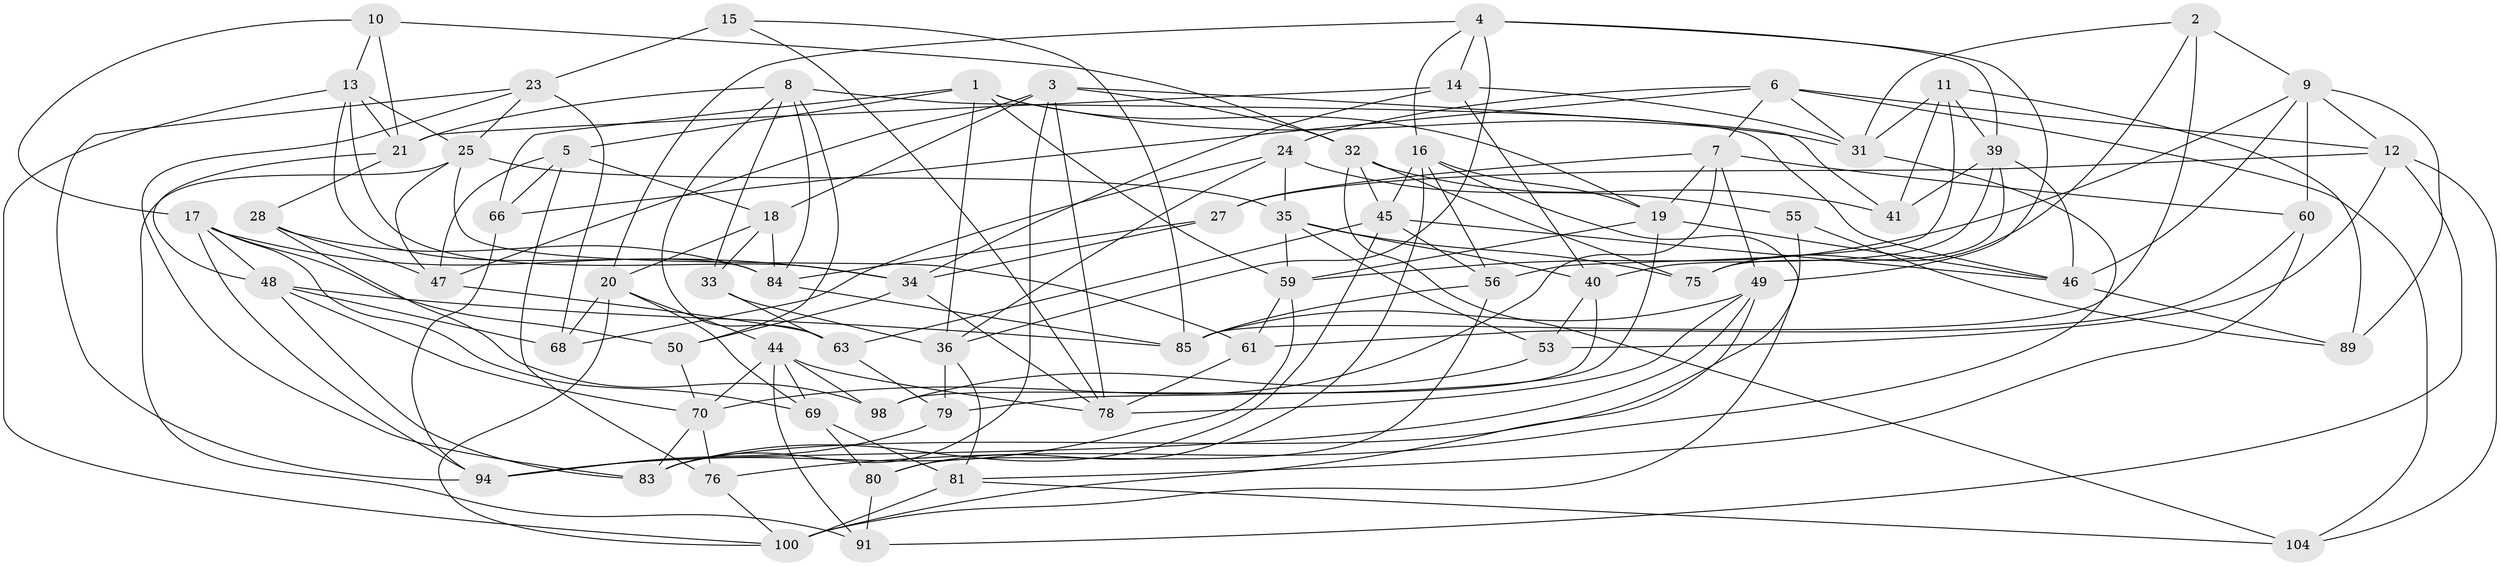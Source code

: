 // original degree distribution, {4: 1.0}
// Generated by graph-tools (version 1.1) at 2025/42/03/06/25 10:42:20]
// undirected, 68 vertices, 175 edges
graph export_dot {
graph [start="1"]
  node [color=gray90,style=filled];
  1 [super="+62"];
  2;
  3 [super="+38"];
  4 [super="+113"];
  5 [super="+92"];
  6 [super="+22"];
  7 [super="+111"];
  8 [super="+77"];
  9 [super="+109"];
  10;
  11 [super="+30"];
  12 [super="+29"];
  13 [super="+93"];
  14 [super="+73"];
  15;
  16 [super="+42"];
  17 [super="+26"];
  18 [super="+54"];
  19 [super="+58"];
  20 [super="+82"];
  21 [super="+90"];
  23 [super="+97"];
  24 [super="+71"];
  25 [super="+57"];
  27;
  28;
  31 [super="+43"];
  32 [super="+37"];
  33;
  34 [super="+67"];
  35 [super="+103"];
  36 [super="+107"];
  39 [super="+52"];
  40 [super="+86"];
  41;
  44 [super="+51"];
  45 [super="+99"];
  46 [super="+101"];
  47 [super="+64"];
  48 [super="+65"];
  49 [super="+95"];
  50;
  53;
  55;
  56 [super="+106"];
  59 [super="+74"];
  60;
  61;
  63 [super="+87"];
  66;
  68;
  69 [super="+102"];
  70 [super="+72"];
  75;
  76;
  78 [super="+88"];
  79;
  80;
  81 [super="+108"];
  83 [super="+96"];
  84 [super="+112"];
  85 [super="+110"];
  89;
  91;
  94 [super="+105"];
  98;
  100 [super="+114"];
  104;
  1 -- 19;
  1 -- 66;
  1 -- 31;
  1 -- 36;
  1 -- 5;
  1 -- 59;
  2 -- 75;
  2 -- 85;
  2 -- 9;
  2 -- 31;
  3 -- 47;
  3 -- 41;
  3 -- 32;
  3 -- 83;
  3 -- 78;
  3 -- 18;
  4 -- 14;
  4 -- 36;
  4 -- 16;
  4 -- 20;
  4 -- 39;
  4 -- 49;
  5 -- 76;
  5 -- 66;
  5 -- 18 [weight=2];
  5 -- 47;
  6 -- 104;
  6 -- 66;
  6 -- 7;
  6 -- 31;
  6 -- 12;
  6 -- 24;
  7 -- 70;
  7 -- 19;
  7 -- 27;
  7 -- 60;
  7 -- 49;
  8 -- 33;
  8 -- 63;
  8 -- 50;
  8 -- 84;
  8 -- 21;
  8 -- 46;
  9 -- 89;
  9 -- 60;
  9 -- 12;
  9 -- 46;
  9 -- 59;
  10 -- 32;
  10 -- 13;
  10 -- 21;
  10 -- 17;
  11 -- 39;
  11 -- 89;
  11 -- 31;
  11 -- 56 [weight=2];
  11 -- 41;
  12 -- 53;
  12 -- 27;
  12 -- 104;
  12 -- 91;
  13 -- 100;
  13 -- 34;
  13 -- 84;
  13 -- 25;
  13 -- 21;
  14 -- 40 [weight=2];
  14 -- 21;
  14 -- 34;
  14 -- 31;
  15 -- 23 [weight=2];
  15 -- 78;
  15 -- 85;
  16 -- 80;
  16 -- 19;
  16 -- 45;
  16 -- 56;
  16 -- 100;
  17 -- 69;
  17 -- 94;
  17 -- 50;
  17 -- 48;
  17 -- 34;
  18 -- 33;
  18 -- 84;
  18 -- 20;
  19 -- 79;
  19 -- 46;
  19 -- 59;
  20 -- 44;
  20 -- 100;
  20 -- 69;
  20 -- 68;
  21 -- 28;
  21 -- 48;
  23 -- 68;
  23 -- 83;
  23 -- 94;
  23 -- 25;
  24 -- 55 [weight=2];
  24 -- 36;
  24 -- 35;
  24 -- 68;
  25 -- 61;
  25 -- 91;
  25 -- 35;
  25 -- 47;
  27 -- 34;
  27 -- 84;
  28 -- 98;
  28 -- 47;
  28 -- 84;
  31 -- 76;
  32 -- 41;
  32 -- 75;
  32 -- 104;
  32 -- 45;
  33 -- 63;
  33 -- 36;
  34 -- 50;
  34 -- 78;
  35 -- 53;
  35 -- 40;
  35 -- 75;
  35 -- 59;
  36 -- 81;
  36 -- 79;
  39 -- 41;
  39 -- 75;
  39 -- 40;
  39 -- 46;
  40 -- 98;
  40 -- 53;
  44 -- 91;
  44 -- 69;
  44 -- 70;
  44 -- 98;
  44 -- 78;
  45 -- 56;
  45 -- 83;
  45 -- 46;
  45 -- 63;
  46 -- 89;
  47 -- 63 [weight=2];
  48 -- 70;
  48 -- 83;
  48 -- 68;
  48 -- 85;
  49 -- 85;
  49 -- 78;
  49 -- 100;
  49 -- 94;
  50 -- 70;
  53 -- 98;
  55 -- 89;
  55 -- 83;
  56 -- 80;
  56 -- 85;
  59 -- 61;
  59 -- 94;
  60 -- 61;
  60 -- 81;
  61 -- 78;
  63 -- 79;
  66 -- 94;
  69 -- 80;
  69 -- 81 [weight=2];
  70 -- 76;
  70 -- 83;
  76 -- 100;
  79 -- 94;
  80 -- 91;
  81 -- 100;
  81 -- 104;
  84 -- 85;
}
